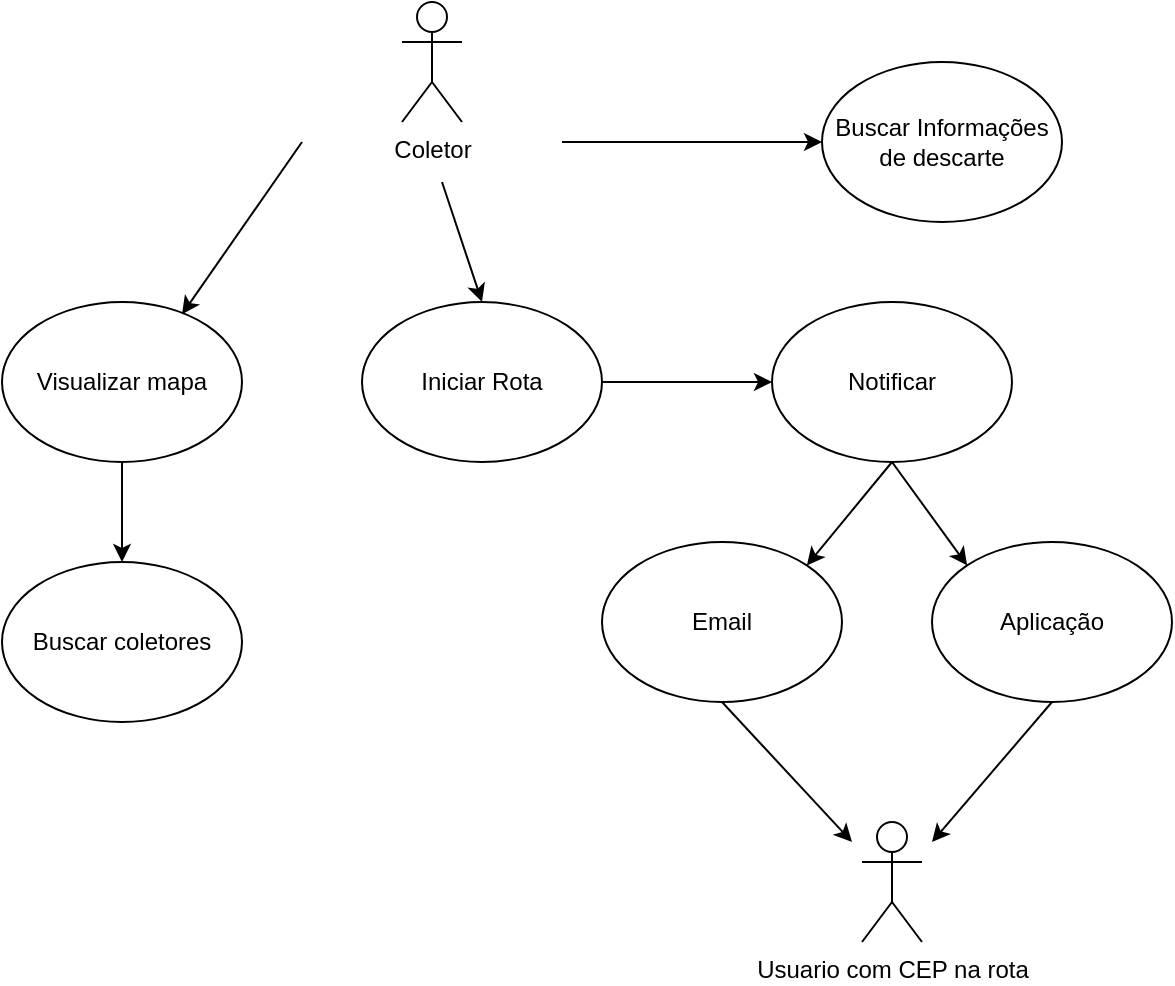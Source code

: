 <mxfile version="22.0.8" type="github">
  <diagram name="Página-1" id="EoT3B1NqJn4NV0eq_Sye">
    <mxGraphModel dx="1195" dy="628" grid="1" gridSize="10" guides="1" tooltips="1" connect="1" arrows="1" fold="1" page="1" pageScale="1" pageWidth="827" pageHeight="1169" math="0" shadow="0">
      <root>
        <mxCell id="0" />
        <mxCell id="1" parent="0" />
        <mxCell id="FUm_l-JQ_Ld9slQCw3d0-1" value="Coletor" style="shape=umlActor;verticalLabelPosition=bottom;verticalAlign=top;html=1;outlineConnect=0;labelBackgroundColor=none;" vertex="1" parent="1">
          <mxGeometry x="240" y="20" width="30" height="60" as="geometry" />
        </mxCell>
        <mxCell id="FUm_l-JQ_Ld9slQCw3d0-2" value="Visualizar mapa" style="ellipse;whiteSpace=wrap;html=1;labelBackgroundColor=none;" vertex="1" parent="1">
          <mxGeometry x="40" y="170" width="120" height="80" as="geometry" />
        </mxCell>
        <mxCell id="FUm_l-JQ_Ld9slQCw3d0-3" value="" style="endArrow=classic;html=1;rounded=0;entryX=0.75;entryY=0.077;entryDx=0;entryDy=0;entryPerimeter=0;labelBackgroundColor=none;fontColor=default;" edge="1" parent="1" target="FUm_l-JQ_Ld9slQCw3d0-2">
          <mxGeometry width="50" height="50" relative="1" as="geometry">
            <mxPoint x="190" y="90" as="sourcePoint" />
            <mxPoint x="210" y="120" as="targetPoint" />
          </mxGeometry>
        </mxCell>
        <mxCell id="FUm_l-JQ_Ld9slQCw3d0-4" value="" style="endArrow=classic;html=1;rounded=0;exitX=0.5;exitY=1;exitDx=0;exitDy=0;labelBackgroundColor=none;fontColor=default;" edge="1" parent="1" source="FUm_l-JQ_Ld9slQCw3d0-2" target="FUm_l-JQ_Ld9slQCw3d0-5">
          <mxGeometry width="50" height="50" relative="1" as="geometry">
            <mxPoint x="160" y="240" as="sourcePoint" />
            <mxPoint y="330" as="targetPoint" />
          </mxGeometry>
        </mxCell>
        <mxCell id="FUm_l-JQ_Ld9slQCw3d0-5" value="Buscar coletores" style="ellipse;whiteSpace=wrap;html=1;labelBackgroundColor=none;" vertex="1" parent="1">
          <mxGeometry x="40" y="300" width="120" height="80" as="geometry" />
        </mxCell>
        <mxCell id="FUm_l-JQ_Ld9slQCw3d0-8" value="" style="endArrow=classic;html=1;rounded=0;labelBackgroundColor=none;fontColor=default;" edge="1" parent="1" target="FUm_l-JQ_Ld9slQCw3d0-9">
          <mxGeometry width="50" height="50" relative="1" as="geometry">
            <mxPoint x="320" y="90" as="sourcePoint" />
            <mxPoint x="340" y="190" as="targetPoint" />
          </mxGeometry>
        </mxCell>
        <mxCell id="FUm_l-JQ_Ld9slQCw3d0-9" value="&lt;div&gt;Buscar Informações&lt;/div&gt;&lt;div&gt;de descarte&lt;br&gt;&lt;/div&gt;" style="ellipse;whiteSpace=wrap;html=1;labelBackgroundColor=none;" vertex="1" parent="1">
          <mxGeometry x="450" y="50" width="120" height="80" as="geometry" />
        </mxCell>
        <mxCell id="FUm_l-JQ_Ld9slQCw3d0-10" value="" style="endArrow=classic;html=1;rounded=0;entryX=0.5;entryY=0;entryDx=0;entryDy=0;labelBackgroundColor=none;fontColor=default;" edge="1" parent="1" target="FUm_l-JQ_Ld9slQCw3d0-11">
          <mxGeometry width="50" height="50" relative="1" as="geometry">
            <mxPoint x="260" y="110" as="sourcePoint" />
            <mxPoint x="330" y="180" as="targetPoint" />
          </mxGeometry>
        </mxCell>
        <mxCell id="FUm_l-JQ_Ld9slQCw3d0-11" value="Iniciar Rota" style="ellipse;whiteSpace=wrap;html=1;labelBackgroundColor=none;" vertex="1" parent="1">
          <mxGeometry x="220" y="170" width="120" height="80" as="geometry" />
        </mxCell>
        <mxCell id="FUm_l-JQ_Ld9slQCw3d0-12" value="Notificar" style="ellipse;whiteSpace=wrap;html=1;" vertex="1" parent="1">
          <mxGeometry x="425" y="170" width="120" height="80" as="geometry" />
        </mxCell>
        <mxCell id="FUm_l-JQ_Ld9slQCw3d0-13" value="" style="endArrow=classic;html=1;rounded=0;exitX=1;exitY=0.5;exitDx=0;exitDy=0;entryX=0;entryY=0.5;entryDx=0;entryDy=0;" edge="1" parent="1" source="FUm_l-JQ_Ld9slQCw3d0-11" target="FUm_l-JQ_Ld9slQCw3d0-12">
          <mxGeometry width="50" height="50" relative="1" as="geometry">
            <mxPoint x="265" y="320" as="sourcePoint" />
            <mxPoint x="315" y="270" as="targetPoint" />
          </mxGeometry>
        </mxCell>
        <mxCell id="FUm_l-JQ_Ld9slQCw3d0-14" value="Email" style="ellipse;whiteSpace=wrap;html=1;" vertex="1" parent="1">
          <mxGeometry x="340" y="290" width="120" height="80" as="geometry" />
        </mxCell>
        <mxCell id="FUm_l-JQ_Ld9slQCw3d0-15" value="Aplicação" style="ellipse;whiteSpace=wrap;html=1;" vertex="1" parent="1">
          <mxGeometry x="505" y="290" width="120" height="80" as="geometry" />
        </mxCell>
        <mxCell id="FUm_l-JQ_Ld9slQCw3d0-17" value="" style="endArrow=classic;html=1;rounded=0;entryX=1;entryY=0;entryDx=0;entryDy=0;exitX=0.5;exitY=1;exitDx=0;exitDy=0;" edge="1" parent="1" source="FUm_l-JQ_Ld9slQCw3d0-12" target="FUm_l-JQ_Ld9slQCw3d0-14">
          <mxGeometry width="50" height="50" relative="1" as="geometry">
            <mxPoint x="265" y="320" as="sourcePoint" />
            <mxPoint x="315" y="270" as="targetPoint" />
          </mxGeometry>
        </mxCell>
        <mxCell id="FUm_l-JQ_Ld9slQCw3d0-18" value="" style="endArrow=classic;html=1;rounded=0;exitX=0.5;exitY=1;exitDx=0;exitDy=0;entryX=0;entryY=0;entryDx=0;entryDy=0;" edge="1" parent="1" source="FUm_l-JQ_Ld9slQCw3d0-12" target="FUm_l-JQ_Ld9slQCw3d0-15">
          <mxGeometry width="50" height="50" relative="1" as="geometry">
            <mxPoint x="265" y="320" as="sourcePoint" />
            <mxPoint x="315" y="270" as="targetPoint" />
          </mxGeometry>
        </mxCell>
        <mxCell id="FUm_l-JQ_Ld9slQCw3d0-19" value="Usuario com CEP na rota" style="shape=umlActor;verticalLabelPosition=bottom;verticalAlign=top;html=1;outlineConnect=0;" vertex="1" parent="1">
          <mxGeometry x="470" y="430" width="30" height="60" as="geometry" />
        </mxCell>
        <mxCell id="FUm_l-JQ_Ld9slQCw3d0-20" value="" style="endArrow=classic;html=1;rounded=0;exitX=0.5;exitY=1;exitDx=0;exitDy=0;" edge="1" parent="1" source="FUm_l-JQ_Ld9slQCw3d0-14">
          <mxGeometry width="50" height="50" relative="1" as="geometry">
            <mxPoint x="265" y="320" as="sourcePoint" />
            <mxPoint x="465" y="440" as="targetPoint" />
          </mxGeometry>
        </mxCell>
        <mxCell id="FUm_l-JQ_Ld9slQCw3d0-21" value="" style="endArrow=classic;html=1;rounded=0;exitX=0.5;exitY=1;exitDx=0;exitDy=0;" edge="1" parent="1" source="FUm_l-JQ_Ld9slQCw3d0-15">
          <mxGeometry width="50" height="50" relative="1" as="geometry">
            <mxPoint x="265" y="320" as="sourcePoint" />
            <mxPoint x="505" y="440" as="targetPoint" />
          </mxGeometry>
        </mxCell>
      </root>
    </mxGraphModel>
  </diagram>
</mxfile>
